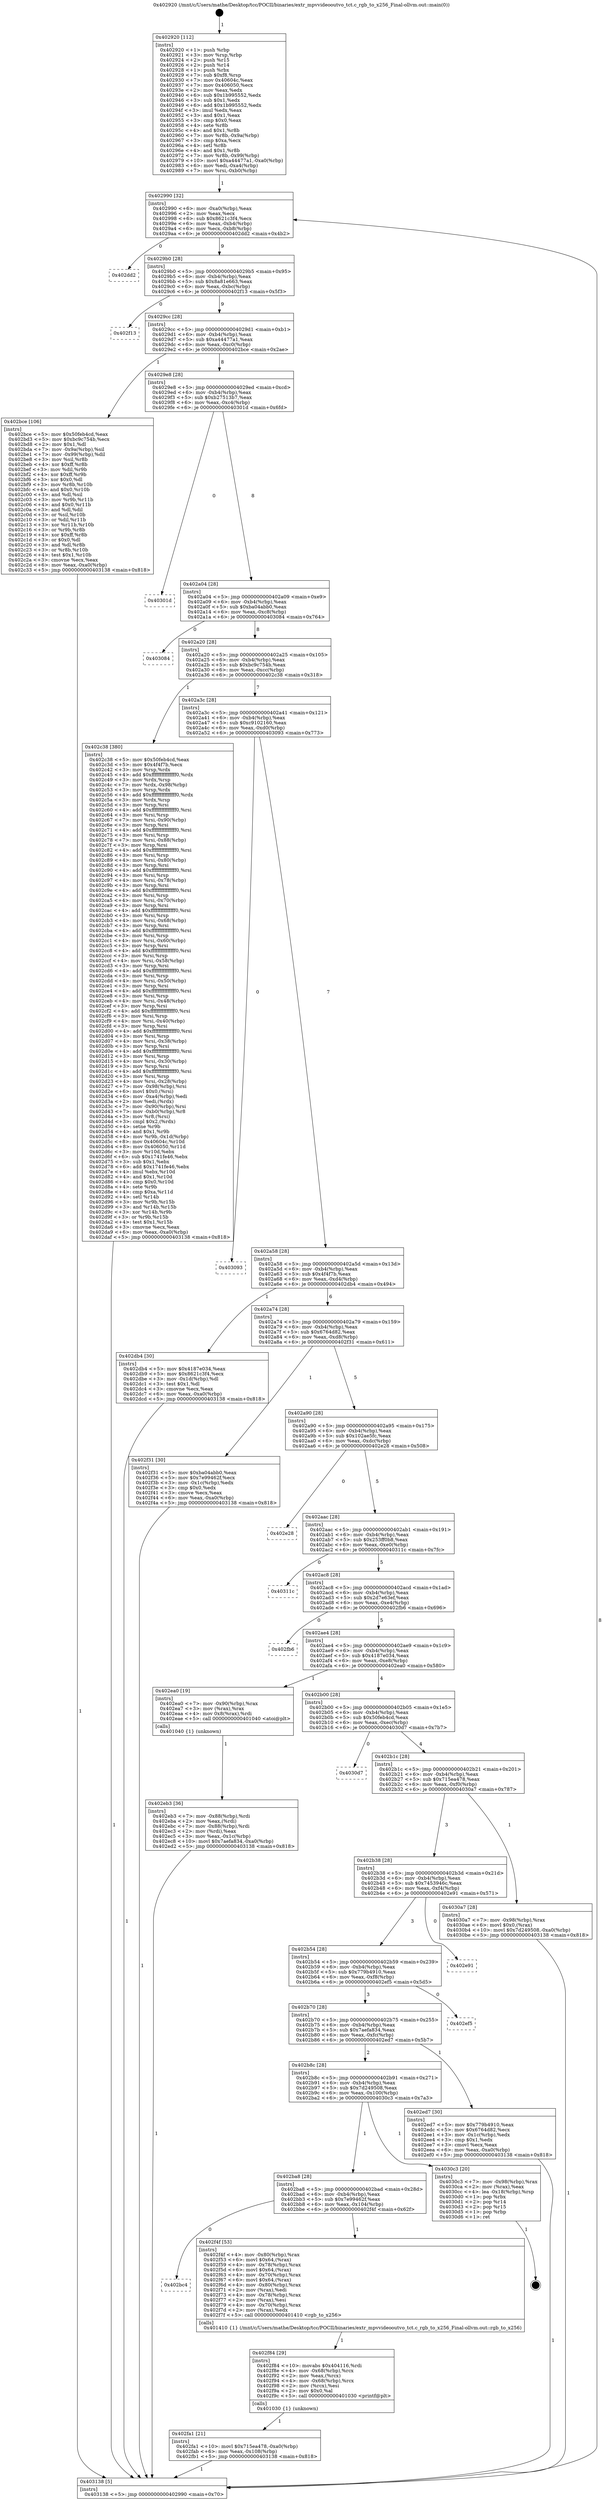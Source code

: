 digraph "0x402920" {
  label = "0x402920 (/mnt/c/Users/mathe/Desktop/tcc/POCII/binaries/extr_mpvvideooutvo_tct.c_rgb_to_x256_Final-ollvm.out::main(0))"
  labelloc = "t"
  node[shape=record]

  Entry [label="",width=0.3,height=0.3,shape=circle,fillcolor=black,style=filled]
  "0x402990" [label="{
     0x402990 [32]\l
     | [instrs]\l
     &nbsp;&nbsp;0x402990 \<+6\>: mov -0xa0(%rbp),%eax\l
     &nbsp;&nbsp;0x402996 \<+2\>: mov %eax,%ecx\l
     &nbsp;&nbsp;0x402998 \<+6\>: sub $0x8621c3f4,%ecx\l
     &nbsp;&nbsp;0x40299e \<+6\>: mov %eax,-0xb4(%rbp)\l
     &nbsp;&nbsp;0x4029a4 \<+6\>: mov %ecx,-0xb8(%rbp)\l
     &nbsp;&nbsp;0x4029aa \<+6\>: je 0000000000402dd2 \<main+0x4b2\>\l
  }"]
  "0x402dd2" [label="{
     0x402dd2\l
  }", style=dashed]
  "0x4029b0" [label="{
     0x4029b0 [28]\l
     | [instrs]\l
     &nbsp;&nbsp;0x4029b0 \<+5\>: jmp 00000000004029b5 \<main+0x95\>\l
     &nbsp;&nbsp;0x4029b5 \<+6\>: mov -0xb4(%rbp),%eax\l
     &nbsp;&nbsp;0x4029bb \<+5\>: sub $0x8a81e663,%eax\l
     &nbsp;&nbsp;0x4029c0 \<+6\>: mov %eax,-0xbc(%rbp)\l
     &nbsp;&nbsp;0x4029c6 \<+6\>: je 0000000000402f13 \<main+0x5f3\>\l
  }"]
  Exit [label="",width=0.3,height=0.3,shape=circle,fillcolor=black,style=filled,peripheries=2]
  "0x402f13" [label="{
     0x402f13\l
  }", style=dashed]
  "0x4029cc" [label="{
     0x4029cc [28]\l
     | [instrs]\l
     &nbsp;&nbsp;0x4029cc \<+5\>: jmp 00000000004029d1 \<main+0xb1\>\l
     &nbsp;&nbsp;0x4029d1 \<+6\>: mov -0xb4(%rbp),%eax\l
     &nbsp;&nbsp;0x4029d7 \<+5\>: sub $0xa44477a1,%eax\l
     &nbsp;&nbsp;0x4029dc \<+6\>: mov %eax,-0xc0(%rbp)\l
     &nbsp;&nbsp;0x4029e2 \<+6\>: je 0000000000402bce \<main+0x2ae\>\l
  }"]
  "0x402fa1" [label="{
     0x402fa1 [21]\l
     | [instrs]\l
     &nbsp;&nbsp;0x402fa1 \<+10\>: movl $0x715ea478,-0xa0(%rbp)\l
     &nbsp;&nbsp;0x402fab \<+6\>: mov %eax,-0x108(%rbp)\l
     &nbsp;&nbsp;0x402fb1 \<+5\>: jmp 0000000000403138 \<main+0x818\>\l
  }"]
  "0x402bce" [label="{
     0x402bce [106]\l
     | [instrs]\l
     &nbsp;&nbsp;0x402bce \<+5\>: mov $0x50feb4cd,%eax\l
     &nbsp;&nbsp;0x402bd3 \<+5\>: mov $0xbc9c754b,%ecx\l
     &nbsp;&nbsp;0x402bd8 \<+2\>: mov $0x1,%dl\l
     &nbsp;&nbsp;0x402bda \<+7\>: mov -0x9a(%rbp),%sil\l
     &nbsp;&nbsp;0x402be1 \<+7\>: mov -0x99(%rbp),%dil\l
     &nbsp;&nbsp;0x402be8 \<+3\>: mov %sil,%r8b\l
     &nbsp;&nbsp;0x402beb \<+4\>: xor $0xff,%r8b\l
     &nbsp;&nbsp;0x402bef \<+3\>: mov %dil,%r9b\l
     &nbsp;&nbsp;0x402bf2 \<+4\>: xor $0xff,%r9b\l
     &nbsp;&nbsp;0x402bf6 \<+3\>: xor $0x0,%dl\l
     &nbsp;&nbsp;0x402bf9 \<+3\>: mov %r8b,%r10b\l
     &nbsp;&nbsp;0x402bfc \<+4\>: and $0x0,%r10b\l
     &nbsp;&nbsp;0x402c00 \<+3\>: and %dl,%sil\l
     &nbsp;&nbsp;0x402c03 \<+3\>: mov %r9b,%r11b\l
     &nbsp;&nbsp;0x402c06 \<+4\>: and $0x0,%r11b\l
     &nbsp;&nbsp;0x402c0a \<+3\>: and %dl,%dil\l
     &nbsp;&nbsp;0x402c0d \<+3\>: or %sil,%r10b\l
     &nbsp;&nbsp;0x402c10 \<+3\>: or %dil,%r11b\l
     &nbsp;&nbsp;0x402c13 \<+3\>: xor %r11b,%r10b\l
     &nbsp;&nbsp;0x402c16 \<+3\>: or %r9b,%r8b\l
     &nbsp;&nbsp;0x402c19 \<+4\>: xor $0xff,%r8b\l
     &nbsp;&nbsp;0x402c1d \<+3\>: or $0x0,%dl\l
     &nbsp;&nbsp;0x402c20 \<+3\>: and %dl,%r8b\l
     &nbsp;&nbsp;0x402c23 \<+3\>: or %r8b,%r10b\l
     &nbsp;&nbsp;0x402c26 \<+4\>: test $0x1,%r10b\l
     &nbsp;&nbsp;0x402c2a \<+3\>: cmovne %ecx,%eax\l
     &nbsp;&nbsp;0x402c2d \<+6\>: mov %eax,-0xa0(%rbp)\l
     &nbsp;&nbsp;0x402c33 \<+5\>: jmp 0000000000403138 \<main+0x818\>\l
  }"]
  "0x4029e8" [label="{
     0x4029e8 [28]\l
     | [instrs]\l
     &nbsp;&nbsp;0x4029e8 \<+5\>: jmp 00000000004029ed \<main+0xcd\>\l
     &nbsp;&nbsp;0x4029ed \<+6\>: mov -0xb4(%rbp),%eax\l
     &nbsp;&nbsp;0x4029f3 \<+5\>: sub $0xb27513b7,%eax\l
     &nbsp;&nbsp;0x4029f8 \<+6\>: mov %eax,-0xc4(%rbp)\l
     &nbsp;&nbsp;0x4029fe \<+6\>: je 000000000040301d \<main+0x6fd\>\l
  }"]
  "0x403138" [label="{
     0x403138 [5]\l
     | [instrs]\l
     &nbsp;&nbsp;0x403138 \<+5\>: jmp 0000000000402990 \<main+0x70\>\l
  }"]
  "0x402920" [label="{
     0x402920 [112]\l
     | [instrs]\l
     &nbsp;&nbsp;0x402920 \<+1\>: push %rbp\l
     &nbsp;&nbsp;0x402921 \<+3\>: mov %rsp,%rbp\l
     &nbsp;&nbsp;0x402924 \<+2\>: push %r15\l
     &nbsp;&nbsp;0x402926 \<+2\>: push %r14\l
     &nbsp;&nbsp;0x402928 \<+1\>: push %rbx\l
     &nbsp;&nbsp;0x402929 \<+7\>: sub $0xf8,%rsp\l
     &nbsp;&nbsp;0x402930 \<+7\>: mov 0x40604c,%eax\l
     &nbsp;&nbsp;0x402937 \<+7\>: mov 0x406050,%ecx\l
     &nbsp;&nbsp;0x40293e \<+2\>: mov %eax,%edx\l
     &nbsp;&nbsp;0x402940 \<+6\>: sub $0x1b995552,%edx\l
     &nbsp;&nbsp;0x402946 \<+3\>: sub $0x1,%edx\l
     &nbsp;&nbsp;0x402949 \<+6\>: add $0x1b995552,%edx\l
     &nbsp;&nbsp;0x40294f \<+3\>: imul %edx,%eax\l
     &nbsp;&nbsp;0x402952 \<+3\>: and $0x1,%eax\l
     &nbsp;&nbsp;0x402955 \<+3\>: cmp $0x0,%eax\l
     &nbsp;&nbsp;0x402958 \<+4\>: sete %r8b\l
     &nbsp;&nbsp;0x40295c \<+4\>: and $0x1,%r8b\l
     &nbsp;&nbsp;0x402960 \<+7\>: mov %r8b,-0x9a(%rbp)\l
     &nbsp;&nbsp;0x402967 \<+3\>: cmp $0xa,%ecx\l
     &nbsp;&nbsp;0x40296a \<+4\>: setl %r8b\l
     &nbsp;&nbsp;0x40296e \<+4\>: and $0x1,%r8b\l
     &nbsp;&nbsp;0x402972 \<+7\>: mov %r8b,-0x99(%rbp)\l
     &nbsp;&nbsp;0x402979 \<+10\>: movl $0xa44477a1,-0xa0(%rbp)\l
     &nbsp;&nbsp;0x402983 \<+6\>: mov %edi,-0xa4(%rbp)\l
     &nbsp;&nbsp;0x402989 \<+7\>: mov %rsi,-0xb0(%rbp)\l
  }"]
  "0x402f84" [label="{
     0x402f84 [29]\l
     | [instrs]\l
     &nbsp;&nbsp;0x402f84 \<+10\>: movabs $0x404116,%rdi\l
     &nbsp;&nbsp;0x402f8e \<+4\>: mov -0x68(%rbp),%rcx\l
     &nbsp;&nbsp;0x402f92 \<+2\>: mov %eax,(%rcx)\l
     &nbsp;&nbsp;0x402f94 \<+4\>: mov -0x68(%rbp),%rcx\l
     &nbsp;&nbsp;0x402f98 \<+2\>: mov (%rcx),%esi\l
     &nbsp;&nbsp;0x402f9a \<+2\>: mov $0x0,%al\l
     &nbsp;&nbsp;0x402f9c \<+5\>: call 0000000000401030 \<printf@plt\>\l
     | [calls]\l
     &nbsp;&nbsp;0x401030 \{1\} (unknown)\l
  }"]
  "0x40301d" [label="{
     0x40301d\l
  }", style=dashed]
  "0x402a04" [label="{
     0x402a04 [28]\l
     | [instrs]\l
     &nbsp;&nbsp;0x402a04 \<+5\>: jmp 0000000000402a09 \<main+0xe9\>\l
     &nbsp;&nbsp;0x402a09 \<+6\>: mov -0xb4(%rbp),%eax\l
     &nbsp;&nbsp;0x402a0f \<+5\>: sub $0xba04abb0,%eax\l
     &nbsp;&nbsp;0x402a14 \<+6\>: mov %eax,-0xc8(%rbp)\l
     &nbsp;&nbsp;0x402a1a \<+6\>: je 0000000000403084 \<main+0x764\>\l
  }"]
  "0x402bc4" [label="{
     0x402bc4\l
  }", style=dashed]
  "0x403084" [label="{
     0x403084\l
  }", style=dashed]
  "0x402a20" [label="{
     0x402a20 [28]\l
     | [instrs]\l
     &nbsp;&nbsp;0x402a20 \<+5\>: jmp 0000000000402a25 \<main+0x105\>\l
     &nbsp;&nbsp;0x402a25 \<+6\>: mov -0xb4(%rbp),%eax\l
     &nbsp;&nbsp;0x402a2b \<+5\>: sub $0xbc9c754b,%eax\l
     &nbsp;&nbsp;0x402a30 \<+6\>: mov %eax,-0xcc(%rbp)\l
     &nbsp;&nbsp;0x402a36 \<+6\>: je 0000000000402c38 \<main+0x318\>\l
  }"]
  "0x402f4f" [label="{
     0x402f4f [53]\l
     | [instrs]\l
     &nbsp;&nbsp;0x402f4f \<+4\>: mov -0x80(%rbp),%rax\l
     &nbsp;&nbsp;0x402f53 \<+6\>: movl $0x64,(%rax)\l
     &nbsp;&nbsp;0x402f59 \<+4\>: mov -0x78(%rbp),%rax\l
     &nbsp;&nbsp;0x402f5d \<+6\>: movl $0x64,(%rax)\l
     &nbsp;&nbsp;0x402f63 \<+4\>: mov -0x70(%rbp),%rax\l
     &nbsp;&nbsp;0x402f67 \<+6\>: movl $0x64,(%rax)\l
     &nbsp;&nbsp;0x402f6d \<+4\>: mov -0x80(%rbp),%rax\l
     &nbsp;&nbsp;0x402f71 \<+2\>: mov (%rax),%edi\l
     &nbsp;&nbsp;0x402f73 \<+4\>: mov -0x78(%rbp),%rax\l
     &nbsp;&nbsp;0x402f77 \<+2\>: mov (%rax),%esi\l
     &nbsp;&nbsp;0x402f79 \<+4\>: mov -0x70(%rbp),%rax\l
     &nbsp;&nbsp;0x402f7d \<+2\>: mov (%rax),%edx\l
     &nbsp;&nbsp;0x402f7f \<+5\>: call 0000000000401410 \<rgb_to_x256\>\l
     | [calls]\l
     &nbsp;&nbsp;0x401410 \{1\} (/mnt/c/Users/mathe/Desktop/tcc/POCII/binaries/extr_mpvvideooutvo_tct.c_rgb_to_x256_Final-ollvm.out::rgb_to_x256)\l
  }"]
  "0x402c38" [label="{
     0x402c38 [380]\l
     | [instrs]\l
     &nbsp;&nbsp;0x402c38 \<+5\>: mov $0x50feb4cd,%eax\l
     &nbsp;&nbsp;0x402c3d \<+5\>: mov $0x4f4f7b,%ecx\l
     &nbsp;&nbsp;0x402c42 \<+3\>: mov %rsp,%rdx\l
     &nbsp;&nbsp;0x402c45 \<+4\>: add $0xfffffffffffffff0,%rdx\l
     &nbsp;&nbsp;0x402c49 \<+3\>: mov %rdx,%rsp\l
     &nbsp;&nbsp;0x402c4c \<+7\>: mov %rdx,-0x98(%rbp)\l
     &nbsp;&nbsp;0x402c53 \<+3\>: mov %rsp,%rdx\l
     &nbsp;&nbsp;0x402c56 \<+4\>: add $0xfffffffffffffff0,%rdx\l
     &nbsp;&nbsp;0x402c5a \<+3\>: mov %rdx,%rsp\l
     &nbsp;&nbsp;0x402c5d \<+3\>: mov %rsp,%rsi\l
     &nbsp;&nbsp;0x402c60 \<+4\>: add $0xfffffffffffffff0,%rsi\l
     &nbsp;&nbsp;0x402c64 \<+3\>: mov %rsi,%rsp\l
     &nbsp;&nbsp;0x402c67 \<+7\>: mov %rsi,-0x90(%rbp)\l
     &nbsp;&nbsp;0x402c6e \<+3\>: mov %rsp,%rsi\l
     &nbsp;&nbsp;0x402c71 \<+4\>: add $0xfffffffffffffff0,%rsi\l
     &nbsp;&nbsp;0x402c75 \<+3\>: mov %rsi,%rsp\l
     &nbsp;&nbsp;0x402c78 \<+7\>: mov %rsi,-0x88(%rbp)\l
     &nbsp;&nbsp;0x402c7f \<+3\>: mov %rsp,%rsi\l
     &nbsp;&nbsp;0x402c82 \<+4\>: add $0xfffffffffffffff0,%rsi\l
     &nbsp;&nbsp;0x402c86 \<+3\>: mov %rsi,%rsp\l
     &nbsp;&nbsp;0x402c89 \<+4\>: mov %rsi,-0x80(%rbp)\l
     &nbsp;&nbsp;0x402c8d \<+3\>: mov %rsp,%rsi\l
     &nbsp;&nbsp;0x402c90 \<+4\>: add $0xfffffffffffffff0,%rsi\l
     &nbsp;&nbsp;0x402c94 \<+3\>: mov %rsi,%rsp\l
     &nbsp;&nbsp;0x402c97 \<+4\>: mov %rsi,-0x78(%rbp)\l
     &nbsp;&nbsp;0x402c9b \<+3\>: mov %rsp,%rsi\l
     &nbsp;&nbsp;0x402c9e \<+4\>: add $0xfffffffffffffff0,%rsi\l
     &nbsp;&nbsp;0x402ca2 \<+3\>: mov %rsi,%rsp\l
     &nbsp;&nbsp;0x402ca5 \<+4\>: mov %rsi,-0x70(%rbp)\l
     &nbsp;&nbsp;0x402ca9 \<+3\>: mov %rsp,%rsi\l
     &nbsp;&nbsp;0x402cac \<+4\>: add $0xfffffffffffffff0,%rsi\l
     &nbsp;&nbsp;0x402cb0 \<+3\>: mov %rsi,%rsp\l
     &nbsp;&nbsp;0x402cb3 \<+4\>: mov %rsi,-0x68(%rbp)\l
     &nbsp;&nbsp;0x402cb7 \<+3\>: mov %rsp,%rsi\l
     &nbsp;&nbsp;0x402cba \<+4\>: add $0xfffffffffffffff0,%rsi\l
     &nbsp;&nbsp;0x402cbe \<+3\>: mov %rsi,%rsp\l
     &nbsp;&nbsp;0x402cc1 \<+4\>: mov %rsi,-0x60(%rbp)\l
     &nbsp;&nbsp;0x402cc5 \<+3\>: mov %rsp,%rsi\l
     &nbsp;&nbsp;0x402cc8 \<+4\>: add $0xfffffffffffffff0,%rsi\l
     &nbsp;&nbsp;0x402ccc \<+3\>: mov %rsi,%rsp\l
     &nbsp;&nbsp;0x402ccf \<+4\>: mov %rsi,-0x58(%rbp)\l
     &nbsp;&nbsp;0x402cd3 \<+3\>: mov %rsp,%rsi\l
     &nbsp;&nbsp;0x402cd6 \<+4\>: add $0xfffffffffffffff0,%rsi\l
     &nbsp;&nbsp;0x402cda \<+3\>: mov %rsi,%rsp\l
     &nbsp;&nbsp;0x402cdd \<+4\>: mov %rsi,-0x50(%rbp)\l
     &nbsp;&nbsp;0x402ce1 \<+3\>: mov %rsp,%rsi\l
     &nbsp;&nbsp;0x402ce4 \<+4\>: add $0xfffffffffffffff0,%rsi\l
     &nbsp;&nbsp;0x402ce8 \<+3\>: mov %rsi,%rsp\l
     &nbsp;&nbsp;0x402ceb \<+4\>: mov %rsi,-0x48(%rbp)\l
     &nbsp;&nbsp;0x402cef \<+3\>: mov %rsp,%rsi\l
     &nbsp;&nbsp;0x402cf2 \<+4\>: add $0xfffffffffffffff0,%rsi\l
     &nbsp;&nbsp;0x402cf6 \<+3\>: mov %rsi,%rsp\l
     &nbsp;&nbsp;0x402cf9 \<+4\>: mov %rsi,-0x40(%rbp)\l
     &nbsp;&nbsp;0x402cfd \<+3\>: mov %rsp,%rsi\l
     &nbsp;&nbsp;0x402d00 \<+4\>: add $0xfffffffffffffff0,%rsi\l
     &nbsp;&nbsp;0x402d04 \<+3\>: mov %rsi,%rsp\l
     &nbsp;&nbsp;0x402d07 \<+4\>: mov %rsi,-0x38(%rbp)\l
     &nbsp;&nbsp;0x402d0b \<+3\>: mov %rsp,%rsi\l
     &nbsp;&nbsp;0x402d0e \<+4\>: add $0xfffffffffffffff0,%rsi\l
     &nbsp;&nbsp;0x402d12 \<+3\>: mov %rsi,%rsp\l
     &nbsp;&nbsp;0x402d15 \<+4\>: mov %rsi,-0x30(%rbp)\l
     &nbsp;&nbsp;0x402d19 \<+3\>: mov %rsp,%rsi\l
     &nbsp;&nbsp;0x402d1c \<+4\>: add $0xfffffffffffffff0,%rsi\l
     &nbsp;&nbsp;0x402d20 \<+3\>: mov %rsi,%rsp\l
     &nbsp;&nbsp;0x402d23 \<+4\>: mov %rsi,-0x28(%rbp)\l
     &nbsp;&nbsp;0x402d27 \<+7\>: mov -0x98(%rbp),%rsi\l
     &nbsp;&nbsp;0x402d2e \<+6\>: movl $0x0,(%rsi)\l
     &nbsp;&nbsp;0x402d34 \<+6\>: mov -0xa4(%rbp),%edi\l
     &nbsp;&nbsp;0x402d3a \<+2\>: mov %edi,(%rdx)\l
     &nbsp;&nbsp;0x402d3c \<+7\>: mov -0x90(%rbp),%rsi\l
     &nbsp;&nbsp;0x402d43 \<+7\>: mov -0xb0(%rbp),%r8\l
     &nbsp;&nbsp;0x402d4a \<+3\>: mov %r8,(%rsi)\l
     &nbsp;&nbsp;0x402d4d \<+3\>: cmpl $0x2,(%rdx)\l
     &nbsp;&nbsp;0x402d50 \<+4\>: setne %r9b\l
     &nbsp;&nbsp;0x402d54 \<+4\>: and $0x1,%r9b\l
     &nbsp;&nbsp;0x402d58 \<+4\>: mov %r9b,-0x1d(%rbp)\l
     &nbsp;&nbsp;0x402d5c \<+8\>: mov 0x40604c,%r10d\l
     &nbsp;&nbsp;0x402d64 \<+8\>: mov 0x406050,%r11d\l
     &nbsp;&nbsp;0x402d6c \<+3\>: mov %r10d,%ebx\l
     &nbsp;&nbsp;0x402d6f \<+6\>: sub $0x1741fe46,%ebx\l
     &nbsp;&nbsp;0x402d75 \<+3\>: sub $0x1,%ebx\l
     &nbsp;&nbsp;0x402d78 \<+6\>: add $0x1741fe46,%ebx\l
     &nbsp;&nbsp;0x402d7e \<+4\>: imul %ebx,%r10d\l
     &nbsp;&nbsp;0x402d82 \<+4\>: and $0x1,%r10d\l
     &nbsp;&nbsp;0x402d86 \<+4\>: cmp $0x0,%r10d\l
     &nbsp;&nbsp;0x402d8a \<+4\>: sete %r9b\l
     &nbsp;&nbsp;0x402d8e \<+4\>: cmp $0xa,%r11d\l
     &nbsp;&nbsp;0x402d92 \<+4\>: setl %r14b\l
     &nbsp;&nbsp;0x402d96 \<+3\>: mov %r9b,%r15b\l
     &nbsp;&nbsp;0x402d99 \<+3\>: and %r14b,%r15b\l
     &nbsp;&nbsp;0x402d9c \<+3\>: xor %r14b,%r9b\l
     &nbsp;&nbsp;0x402d9f \<+3\>: or %r9b,%r15b\l
     &nbsp;&nbsp;0x402da2 \<+4\>: test $0x1,%r15b\l
     &nbsp;&nbsp;0x402da6 \<+3\>: cmovne %ecx,%eax\l
     &nbsp;&nbsp;0x402da9 \<+6\>: mov %eax,-0xa0(%rbp)\l
     &nbsp;&nbsp;0x402daf \<+5\>: jmp 0000000000403138 \<main+0x818\>\l
  }"]
  "0x402a3c" [label="{
     0x402a3c [28]\l
     | [instrs]\l
     &nbsp;&nbsp;0x402a3c \<+5\>: jmp 0000000000402a41 \<main+0x121\>\l
     &nbsp;&nbsp;0x402a41 \<+6\>: mov -0xb4(%rbp),%eax\l
     &nbsp;&nbsp;0x402a47 \<+5\>: sub $0xc9102160,%eax\l
     &nbsp;&nbsp;0x402a4c \<+6\>: mov %eax,-0xd0(%rbp)\l
     &nbsp;&nbsp;0x402a52 \<+6\>: je 0000000000403093 \<main+0x773\>\l
  }"]
  "0x402ba8" [label="{
     0x402ba8 [28]\l
     | [instrs]\l
     &nbsp;&nbsp;0x402ba8 \<+5\>: jmp 0000000000402bad \<main+0x28d\>\l
     &nbsp;&nbsp;0x402bad \<+6\>: mov -0xb4(%rbp),%eax\l
     &nbsp;&nbsp;0x402bb3 \<+5\>: sub $0x7e99462f,%eax\l
     &nbsp;&nbsp;0x402bb8 \<+6\>: mov %eax,-0x104(%rbp)\l
     &nbsp;&nbsp;0x402bbe \<+6\>: je 0000000000402f4f \<main+0x62f\>\l
  }"]
  "0x4030c3" [label="{
     0x4030c3 [20]\l
     | [instrs]\l
     &nbsp;&nbsp;0x4030c3 \<+7\>: mov -0x98(%rbp),%rax\l
     &nbsp;&nbsp;0x4030ca \<+2\>: mov (%rax),%eax\l
     &nbsp;&nbsp;0x4030cc \<+4\>: lea -0x18(%rbp),%rsp\l
     &nbsp;&nbsp;0x4030d0 \<+1\>: pop %rbx\l
     &nbsp;&nbsp;0x4030d1 \<+2\>: pop %r14\l
     &nbsp;&nbsp;0x4030d3 \<+2\>: pop %r15\l
     &nbsp;&nbsp;0x4030d5 \<+1\>: pop %rbp\l
     &nbsp;&nbsp;0x4030d6 \<+1\>: ret\l
  }"]
  "0x403093" [label="{
     0x403093\l
  }", style=dashed]
  "0x402a58" [label="{
     0x402a58 [28]\l
     | [instrs]\l
     &nbsp;&nbsp;0x402a58 \<+5\>: jmp 0000000000402a5d \<main+0x13d\>\l
     &nbsp;&nbsp;0x402a5d \<+6\>: mov -0xb4(%rbp),%eax\l
     &nbsp;&nbsp;0x402a63 \<+5\>: sub $0x4f4f7b,%eax\l
     &nbsp;&nbsp;0x402a68 \<+6\>: mov %eax,-0xd4(%rbp)\l
     &nbsp;&nbsp;0x402a6e \<+6\>: je 0000000000402db4 \<main+0x494\>\l
  }"]
  "0x402b8c" [label="{
     0x402b8c [28]\l
     | [instrs]\l
     &nbsp;&nbsp;0x402b8c \<+5\>: jmp 0000000000402b91 \<main+0x271\>\l
     &nbsp;&nbsp;0x402b91 \<+6\>: mov -0xb4(%rbp),%eax\l
     &nbsp;&nbsp;0x402b97 \<+5\>: sub $0x7d249508,%eax\l
     &nbsp;&nbsp;0x402b9c \<+6\>: mov %eax,-0x100(%rbp)\l
     &nbsp;&nbsp;0x402ba2 \<+6\>: je 00000000004030c3 \<main+0x7a3\>\l
  }"]
  "0x402db4" [label="{
     0x402db4 [30]\l
     | [instrs]\l
     &nbsp;&nbsp;0x402db4 \<+5\>: mov $0x4187e034,%eax\l
     &nbsp;&nbsp;0x402db9 \<+5\>: mov $0x8621c3f4,%ecx\l
     &nbsp;&nbsp;0x402dbe \<+3\>: mov -0x1d(%rbp),%dl\l
     &nbsp;&nbsp;0x402dc1 \<+3\>: test $0x1,%dl\l
     &nbsp;&nbsp;0x402dc4 \<+3\>: cmovne %ecx,%eax\l
     &nbsp;&nbsp;0x402dc7 \<+6\>: mov %eax,-0xa0(%rbp)\l
     &nbsp;&nbsp;0x402dcd \<+5\>: jmp 0000000000403138 \<main+0x818\>\l
  }"]
  "0x402a74" [label="{
     0x402a74 [28]\l
     | [instrs]\l
     &nbsp;&nbsp;0x402a74 \<+5\>: jmp 0000000000402a79 \<main+0x159\>\l
     &nbsp;&nbsp;0x402a79 \<+6\>: mov -0xb4(%rbp),%eax\l
     &nbsp;&nbsp;0x402a7f \<+5\>: sub $0x6764d82,%eax\l
     &nbsp;&nbsp;0x402a84 \<+6\>: mov %eax,-0xd8(%rbp)\l
     &nbsp;&nbsp;0x402a8a \<+6\>: je 0000000000402f31 \<main+0x611\>\l
  }"]
  "0x402ed7" [label="{
     0x402ed7 [30]\l
     | [instrs]\l
     &nbsp;&nbsp;0x402ed7 \<+5\>: mov $0x779b4910,%eax\l
     &nbsp;&nbsp;0x402edc \<+5\>: mov $0x6764d82,%ecx\l
     &nbsp;&nbsp;0x402ee1 \<+3\>: mov -0x1c(%rbp),%edx\l
     &nbsp;&nbsp;0x402ee4 \<+3\>: cmp $0x1,%edx\l
     &nbsp;&nbsp;0x402ee7 \<+3\>: cmovl %ecx,%eax\l
     &nbsp;&nbsp;0x402eea \<+6\>: mov %eax,-0xa0(%rbp)\l
     &nbsp;&nbsp;0x402ef0 \<+5\>: jmp 0000000000403138 \<main+0x818\>\l
  }"]
  "0x402f31" [label="{
     0x402f31 [30]\l
     | [instrs]\l
     &nbsp;&nbsp;0x402f31 \<+5\>: mov $0xba04abb0,%eax\l
     &nbsp;&nbsp;0x402f36 \<+5\>: mov $0x7e99462f,%ecx\l
     &nbsp;&nbsp;0x402f3b \<+3\>: mov -0x1c(%rbp),%edx\l
     &nbsp;&nbsp;0x402f3e \<+3\>: cmp $0x0,%edx\l
     &nbsp;&nbsp;0x402f41 \<+3\>: cmove %ecx,%eax\l
     &nbsp;&nbsp;0x402f44 \<+6\>: mov %eax,-0xa0(%rbp)\l
     &nbsp;&nbsp;0x402f4a \<+5\>: jmp 0000000000403138 \<main+0x818\>\l
  }"]
  "0x402a90" [label="{
     0x402a90 [28]\l
     | [instrs]\l
     &nbsp;&nbsp;0x402a90 \<+5\>: jmp 0000000000402a95 \<main+0x175\>\l
     &nbsp;&nbsp;0x402a95 \<+6\>: mov -0xb4(%rbp),%eax\l
     &nbsp;&nbsp;0x402a9b \<+5\>: sub $0x102ae5fc,%eax\l
     &nbsp;&nbsp;0x402aa0 \<+6\>: mov %eax,-0xdc(%rbp)\l
     &nbsp;&nbsp;0x402aa6 \<+6\>: je 0000000000402e28 \<main+0x508\>\l
  }"]
  "0x402b70" [label="{
     0x402b70 [28]\l
     | [instrs]\l
     &nbsp;&nbsp;0x402b70 \<+5\>: jmp 0000000000402b75 \<main+0x255\>\l
     &nbsp;&nbsp;0x402b75 \<+6\>: mov -0xb4(%rbp),%eax\l
     &nbsp;&nbsp;0x402b7b \<+5\>: sub $0x7aefa834,%eax\l
     &nbsp;&nbsp;0x402b80 \<+6\>: mov %eax,-0xfc(%rbp)\l
     &nbsp;&nbsp;0x402b86 \<+6\>: je 0000000000402ed7 \<main+0x5b7\>\l
  }"]
  "0x402e28" [label="{
     0x402e28\l
  }", style=dashed]
  "0x402aac" [label="{
     0x402aac [28]\l
     | [instrs]\l
     &nbsp;&nbsp;0x402aac \<+5\>: jmp 0000000000402ab1 \<main+0x191\>\l
     &nbsp;&nbsp;0x402ab1 \<+6\>: mov -0xb4(%rbp),%eax\l
     &nbsp;&nbsp;0x402ab7 \<+5\>: sub $0x253ff0b8,%eax\l
     &nbsp;&nbsp;0x402abc \<+6\>: mov %eax,-0xe0(%rbp)\l
     &nbsp;&nbsp;0x402ac2 \<+6\>: je 000000000040311c \<main+0x7fc\>\l
  }"]
  "0x402ef5" [label="{
     0x402ef5\l
  }", style=dashed]
  "0x40311c" [label="{
     0x40311c\l
  }", style=dashed]
  "0x402ac8" [label="{
     0x402ac8 [28]\l
     | [instrs]\l
     &nbsp;&nbsp;0x402ac8 \<+5\>: jmp 0000000000402acd \<main+0x1ad\>\l
     &nbsp;&nbsp;0x402acd \<+6\>: mov -0xb4(%rbp),%eax\l
     &nbsp;&nbsp;0x402ad3 \<+5\>: sub $0x2d7e63ef,%eax\l
     &nbsp;&nbsp;0x402ad8 \<+6\>: mov %eax,-0xe4(%rbp)\l
     &nbsp;&nbsp;0x402ade \<+6\>: je 0000000000402fb6 \<main+0x696\>\l
  }"]
  "0x402b54" [label="{
     0x402b54 [28]\l
     | [instrs]\l
     &nbsp;&nbsp;0x402b54 \<+5\>: jmp 0000000000402b59 \<main+0x239\>\l
     &nbsp;&nbsp;0x402b59 \<+6\>: mov -0xb4(%rbp),%eax\l
     &nbsp;&nbsp;0x402b5f \<+5\>: sub $0x779b4910,%eax\l
     &nbsp;&nbsp;0x402b64 \<+6\>: mov %eax,-0xf8(%rbp)\l
     &nbsp;&nbsp;0x402b6a \<+6\>: je 0000000000402ef5 \<main+0x5d5\>\l
  }"]
  "0x402fb6" [label="{
     0x402fb6\l
  }", style=dashed]
  "0x402ae4" [label="{
     0x402ae4 [28]\l
     | [instrs]\l
     &nbsp;&nbsp;0x402ae4 \<+5\>: jmp 0000000000402ae9 \<main+0x1c9\>\l
     &nbsp;&nbsp;0x402ae9 \<+6\>: mov -0xb4(%rbp),%eax\l
     &nbsp;&nbsp;0x402aef \<+5\>: sub $0x4187e034,%eax\l
     &nbsp;&nbsp;0x402af4 \<+6\>: mov %eax,-0xe8(%rbp)\l
     &nbsp;&nbsp;0x402afa \<+6\>: je 0000000000402ea0 \<main+0x580\>\l
  }"]
  "0x402e91" [label="{
     0x402e91\l
  }", style=dashed]
  "0x402ea0" [label="{
     0x402ea0 [19]\l
     | [instrs]\l
     &nbsp;&nbsp;0x402ea0 \<+7\>: mov -0x90(%rbp),%rax\l
     &nbsp;&nbsp;0x402ea7 \<+3\>: mov (%rax),%rax\l
     &nbsp;&nbsp;0x402eaa \<+4\>: mov 0x8(%rax),%rdi\l
     &nbsp;&nbsp;0x402eae \<+5\>: call 0000000000401040 \<atoi@plt\>\l
     | [calls]\l
     &nbsp;&nbsp;0x401040 \{1\} (unknown)\l
  }"]
  "0x402b00" [label="{
     0x402b00 [28]\l
     | [instrs]\l
     &nbsp;&nbsp;0x402b00 \<+5\>: jmp 0000000000402b05 \<main+0x1e5\>\l
     &nbsp;&nbsp;0x402b05 \<+6\>: mov -0xb4(%rbp),%eax\l
     &nbsp;&nbsp;0x402b0b \<+5\>: sub $0x50feb4cd,%eax\l
     &nbsp;&nbsp;0x402b10 \<+6\>: mov %eax,-0xec(%rbp)\l
     &nbsp;&nbsp;0x402b16 \<+6\>: je 00000000004030d7 \<main+0x7b7\>\l
  }"]
  "0x402eb3" [label="{
     0x402eb3 [36]\l
     | [instrs]\l
     &nbsp;&nbsp;0x402eb3 \<+7\>: mov -0x88(%rbp),%rdi\l
     &nbsp;&nbsp;0x402eba \<+2\>: mov %eax,(%rdi)\l
     &nbsp;&nbsp;0x402ebc \<+7\>: mov -0x88(%rbp),%rdi\l
     &nbsp;&nbsp;0x402ec3 \<+2\>: mov (%rdi),%eax\l
     &nbsp;&nbsp;0x402ec5 \<+3\>: mov %eax,-0x1c(%rbp)\l
     &nbsp;&nbsp;0x402ec8 \<+10\>: movl $0x7aefa834,-0xa0(%rbp)\l
     &nbsp;&nbsp;0x402ed2 \<+5\>: jmp 0000000000403138 \<main+0x818\>\l
  }"]
  "0x402b38" [label="{
     0x402b38 [28]\l
     | [instrs]\l
     &nbsp;&nbsp;0x402b38 \<+5\>: jmp 0000000000402b3d \<main+0x21d\>\l
     &nbsp;&nbsp;0x402b3d \<+6\>: mov -0xb4(%rbp),%eax\l
     &nbsp;&nbsp;0x402b43 \<+5\>: sub $0x7453946c,%eax\l
     &nbsp;&nbsp;0x402b48 \<+6\>: mov %eax,-0xf4(%rbp)\l
     &nbsp;&nbsp;0x402b4e \<+6\>: je 0000000000402e91 \<main+0x571\>\l
  }"]
  "0x4030d7" [label="{
     0x4030d7\l
  }", style=dashed]
  "0x402b1c" [label="{
     0x402b1c [28]\l
     | [instrs]\l
     &nbsp;&nbsp;0x402b1c \<+5\>: jmp 0000000000402b21 \<main+0x201\>\l
     &nbsp;&nbsp;0x402b21 \<+6\>: mov -0xb4(%rbp),%eax\l
     &nbsp;&nbsp;0x402b27 \<+5\>: sub $0x715ea478,%eax\l
     &nbsp;&nbsp;0x402b2c \<+6\>: mov %eax,-0xf0(%rbp)\l
     &nbsp;&nbsp;0x402b32 \<+6\>: je 00000000004030a7 \<main+0x787\>\l
  }"]
  "0x4030a7" [label="{
     0x4030a7 [28]\l
     | [instrs]\l
     &nbsp;&nbsp;0x4030a7 \<+7\>: mov -0x98(%rbp),%rax\l
     &nbsp;&nbsp;0x4030ae \<+6\>: movl $0x0,(%rax)\l
     &nbsp;&nbsp;0x4030b4 \<+10\>: movl $0x7d249508,-0xa0(%rbp)\l
     &nbsp;&nbsp;0x4030be \<+5\>: jmp 0000000000403138 \<main+0x818\>\l
  }"]
  Entry -> "0x402920" [label=" 1"]
  "0x402990" -> "0x402dd2" [label=" 0"]
  "0x402990" -> "0x4029b0" [label=" 9"]
  "0x4030c3" -> Exit [label=" 1"]
  "0x4029b0" -> "0x402f13" [label=" 0"]
  "0x4029b0" -> "0x4029cc" [label=" 9"]
  "0x4030a7" -> "0x403138" [label=" 1"]
  "0x4029cc" -> "0x402bce" [label=" 1"]
  "0x4029cc" -> "0x4029e8" [label=" 8"]
  "0x402bce" -> "0x403138" [label=" 1"]
  "0x402920" -> "0x402990" [label=" 1"]
  "0x403138" -> "0x402990" [label=" 8"]
  "0x402fa1" -> "0x403138" [label=" 1"]
  "0x4029e8" -> "0x40301d" [label=" 0"]
  "0x4029e8" -> "0x402a04" [label=" 8"]
  "0x402f84" -> "0x402fa1" [label=" 1"]
  "0x402a04" -> "0x403084" [label=" 0"]
  "0x402a04" -> "0x402a20" [label=" 8"]
  "0x402f4f" -> "0x402f84" [label=" 1"]
  "0x402a20" -> "0x402c38" [label=" 1"]
  "0x402a20" -> "0x402a3c" [label=" 7"]
  "0x402ba8" -> "0x402bc4" [label=" 0"]
  "0x402c38" -> "0x403138" [label=" 1"]
  "0x402ba8" -> "0x402f4f" [label=" 1"]
  "0x402a3c" -> "0x403093" [label=" 0"]
  "0x402a3c" -> "0x402a58" [label=" 7"]
  "0x402b8c" -> "0x402ba8" [label=" 1"]
  "0x402a58" -> "0x402db4" [label=" 1"]
  "0x402a58" -> "0x402a74" [label=" 6"]
  "0x402db4" -> "0x403138" [label=" 1"]
  "0x402b8c" -> "0x4030c3" [label=" 1"]
  "0x402a74" -> "0x402f31" [label=" 1"]
  "0x402a74" -> "0x402a90" [label=" 5"]
  "0x402f31" -> "0x403138" [label=" 1"]
  "0x402a90" -> "0x402e28" [label=" 0"]
  "0x402a90" -> "0x402aac" [label=" 5"]
  "0x402b70" -> "0x402b8c" [label=" 2"]
  "0x402aac" -> "0x40311c" [label=" 0"]
  "0x402aac" -> "0x402ac8" [label=" 5"]
  "0x402b70" -> "0x402ed7" [label=" 1"]
  "0x402ac8" -> "0x402fb6" [label=" 0"]
  "0x402ac8" -> "0x402ae4" [label=" 5"]
  "0x402b54" -> "0x402b70" [label=" 3"]
  "0x402ae4" -> "0x402ea0" [label=" 1"]
  "0x402ae4" -> "0x402b00" [label=" 4"]
  "0x402ea0" -> "0x402eb3" [label=" 1"]
  "0x402eb3" -> "0x403138" [label=" 1"]
  "0x402b54" -> "0x402ef5" [label=" 0"]
  "0x402b00" -> "0x4030d7" [label=" 0"]
  "0x402b00" -> "0x402b1c" [label=" 4"]
  "0x402b38" -> "0x402b54" [label=" 3"]
  "0x402b1c" -> "0x4030a7" [label=" 1"]
  "0x402b1c" -> "0x402b38" [label=" 3"]
  "0x402ed7" -> "0x403138" [label=" 1"]
  "0x402b38" -> "0x402e91" [label=" 0"]
}
